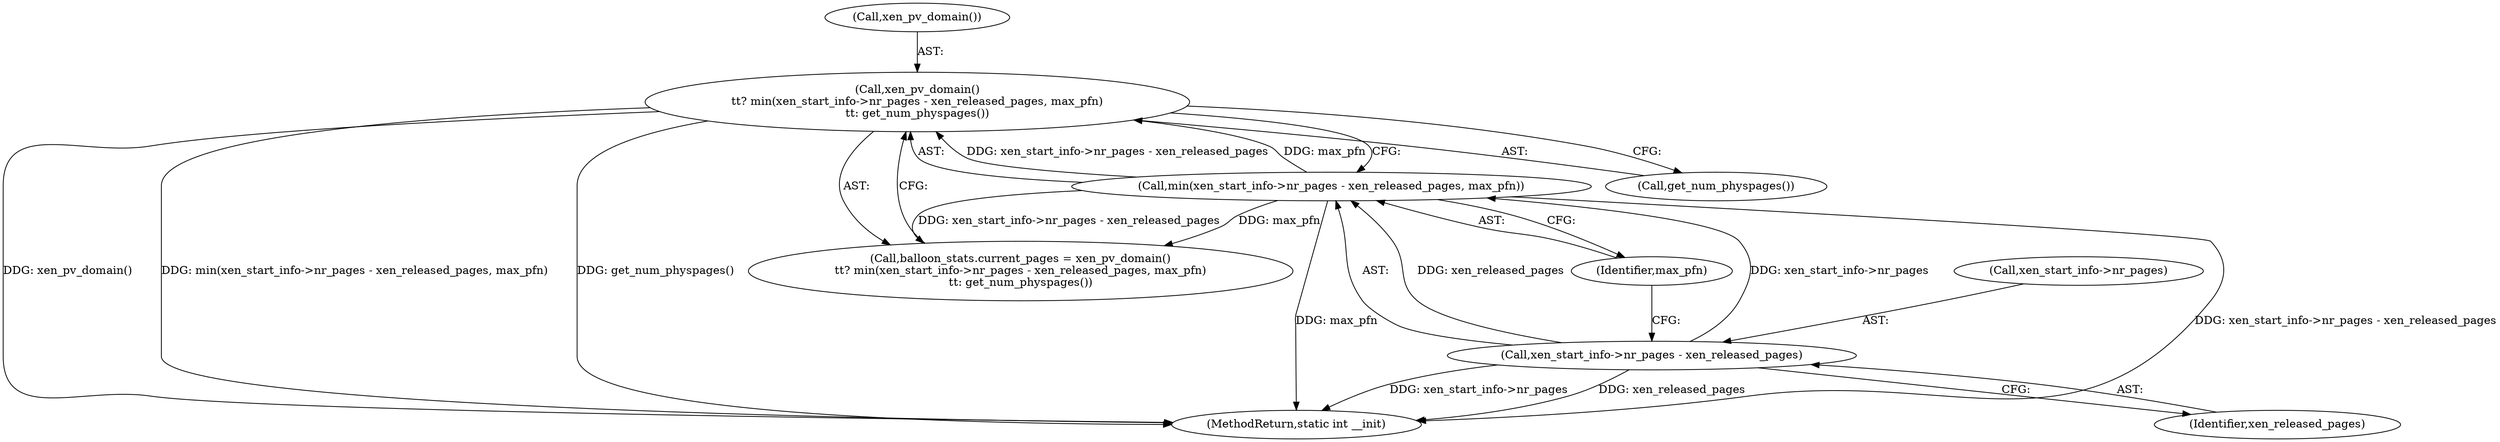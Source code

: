 digraph "0_linux_6ef36ab967c71690ebe7e5ef997a8be4da3bc844_0@API" {
"1000117" [label="(Call,xen_pv_domain()\n\t\t? min(xen_start_info->nr_pages - xen_released_pages, max_pfn)\n\t\t: get_num_physpages())"];
"1000119" [label="(Call,min(xen_start_info->nr_pages - xen_released_pages, max_pfn))"];
"1000120" [label="(Call,xen_start_info->nr_pages - xen_released_pages)"];
"1000120" [label="(Call,xen_start_info->nr_pages - xen_released_pages)"];
"1000113" [label="(Call,balloon_stats.current_pages = xen_pv_domain()\n\t\t? min(xen_start_info->nr_pages - xen_released_pages, max_pfn)\n\t\t: get_num_physpages())"];
"1000124" [label="(Identifier,xen_released_pages)"];
"1000118" [label="(Call,xen_pv_domain())"];
"1000121" [label="(Call,xen_start_info->nr_pages)"];
"1000119" [label="(Call,min(xen_start_info->nr_pages - xen_released_pages, max_pfn))"];
"1000126" [label="(Call,get_num_physpages())"];
"1000210" [label="(MethodReturn,static int __init)"];
"1000117" [label="(Call,xen_pv_domain()\n\t\t? min(xen_start_info->nr_pages - xen_released_pages, max_pfn)\n\t\t: get_num_physpages())"];
"1000125" [label="(Identifier,max_pfn)"];
"1000117" -> "1000113"  [label="AST: "];
"1000117" -> "1000119"  [label="CFG: "];
"1000117" -> "1000126"  [label="CFG: "];
"1000118" -> "1000117"  [label="AST: "];
"1000119" -> "1000117"  [label="AST: "];
"1000126" -> "1000117"  [label="AST: "];
"1000113" -> "1000117"  [label="CFG: "];
"1000117" -> "1000210"  [label="DDG: xen_pv_domain()"];
"1000117" -> "1000210"  [label="DDG: min(xen_start_info->nr_pages - xen_released_pages, max_pfn)"];
"1000117" -> "1000210"  [label="DDG: get_num_physpages()"];
"1000119" -> "1000117"  [label="DDG: xen_start_info->nr_pages - xen_released_pages"];
"1000119" -> "1000117"  [label="DDG: max_pfn"];
"1000119" -> "1000125"  [label="CFG: "];
"1000120" -> "1000119"  [label="AST: "];
"1000125" -> "1000119"  [label="AST: "];
"1000119" -> "1000210"  [label="DDG: max_pfn"];
"1000119" -> "1000210"  [label="DDG: xen_start_info->nr_pages - xen_released_pages"];
"1000119" -> "1000113"  [label="DDG: xen_start_info->nr_pages - xen_released_pages"];
"1000119" -> "1000113"  [label="DDG: max_pfn"];
"1000120" -> "1000119"  [label="DDG: xen_start_info->nr_pages"];
"1000120" -> "1000119"  [label="DDG: xen_released_pages"];
"1000120" -> "1000124"  [label="CFG: "];
"1000121" -> "1000120"  [label="AST: "];
"1000124" -> "1000120"  [label="AST: "];
"1000125" -> "1000120"  [label="CFG: "];
"1000120" -> "1000210"  [label="DDG: xen_start_info->nr_pages"];
"1000120" -> "1000210"  [label="DDG: xen_released_pages"];
}

